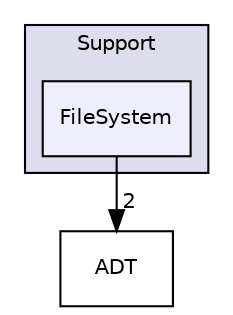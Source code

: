 digraph "include/llvm/Support/FileSystem" {
  bgcolor=transparent;
  compound=true
  node [ fontsize="10", fontname="Helvetica"];
  edge [ labelfontsize="10", labelfontname="Helvetica"];
  subgraph clusterdir_ae1e398ac700924fa434b51c248a5531 {
    graph [ bgcolor="#ddddee", pencolor="black", label="Support" fontname="Helvetica", fontsize="10", URL="dir_ae1e398ac700924fa434b51c248a5531.html"]
  dir_aa88b9f86c932739c53cb53997be1ad2 [shape=box, label="FileSystem", style="filled", fillcolor="#eeeeff", pencolor="black", URL="dir_aa88b9f86c932739c53cb53997be1ad2.html"];
  }
  dir_32453792af2ba70c54e3ccae3a790d1b [shape=box label="ADT" URL="dir_32453792af2ba70c54e3ccae3a790d1b.html"];
  dir_aa88b9f86c932739c53cb53997be1ad2->dir_32453792af2ba70c54e3ccae3a790d1b [headlabel="2", labeldistance=1.5 headhref="dir_000299_000007.html"];
}
